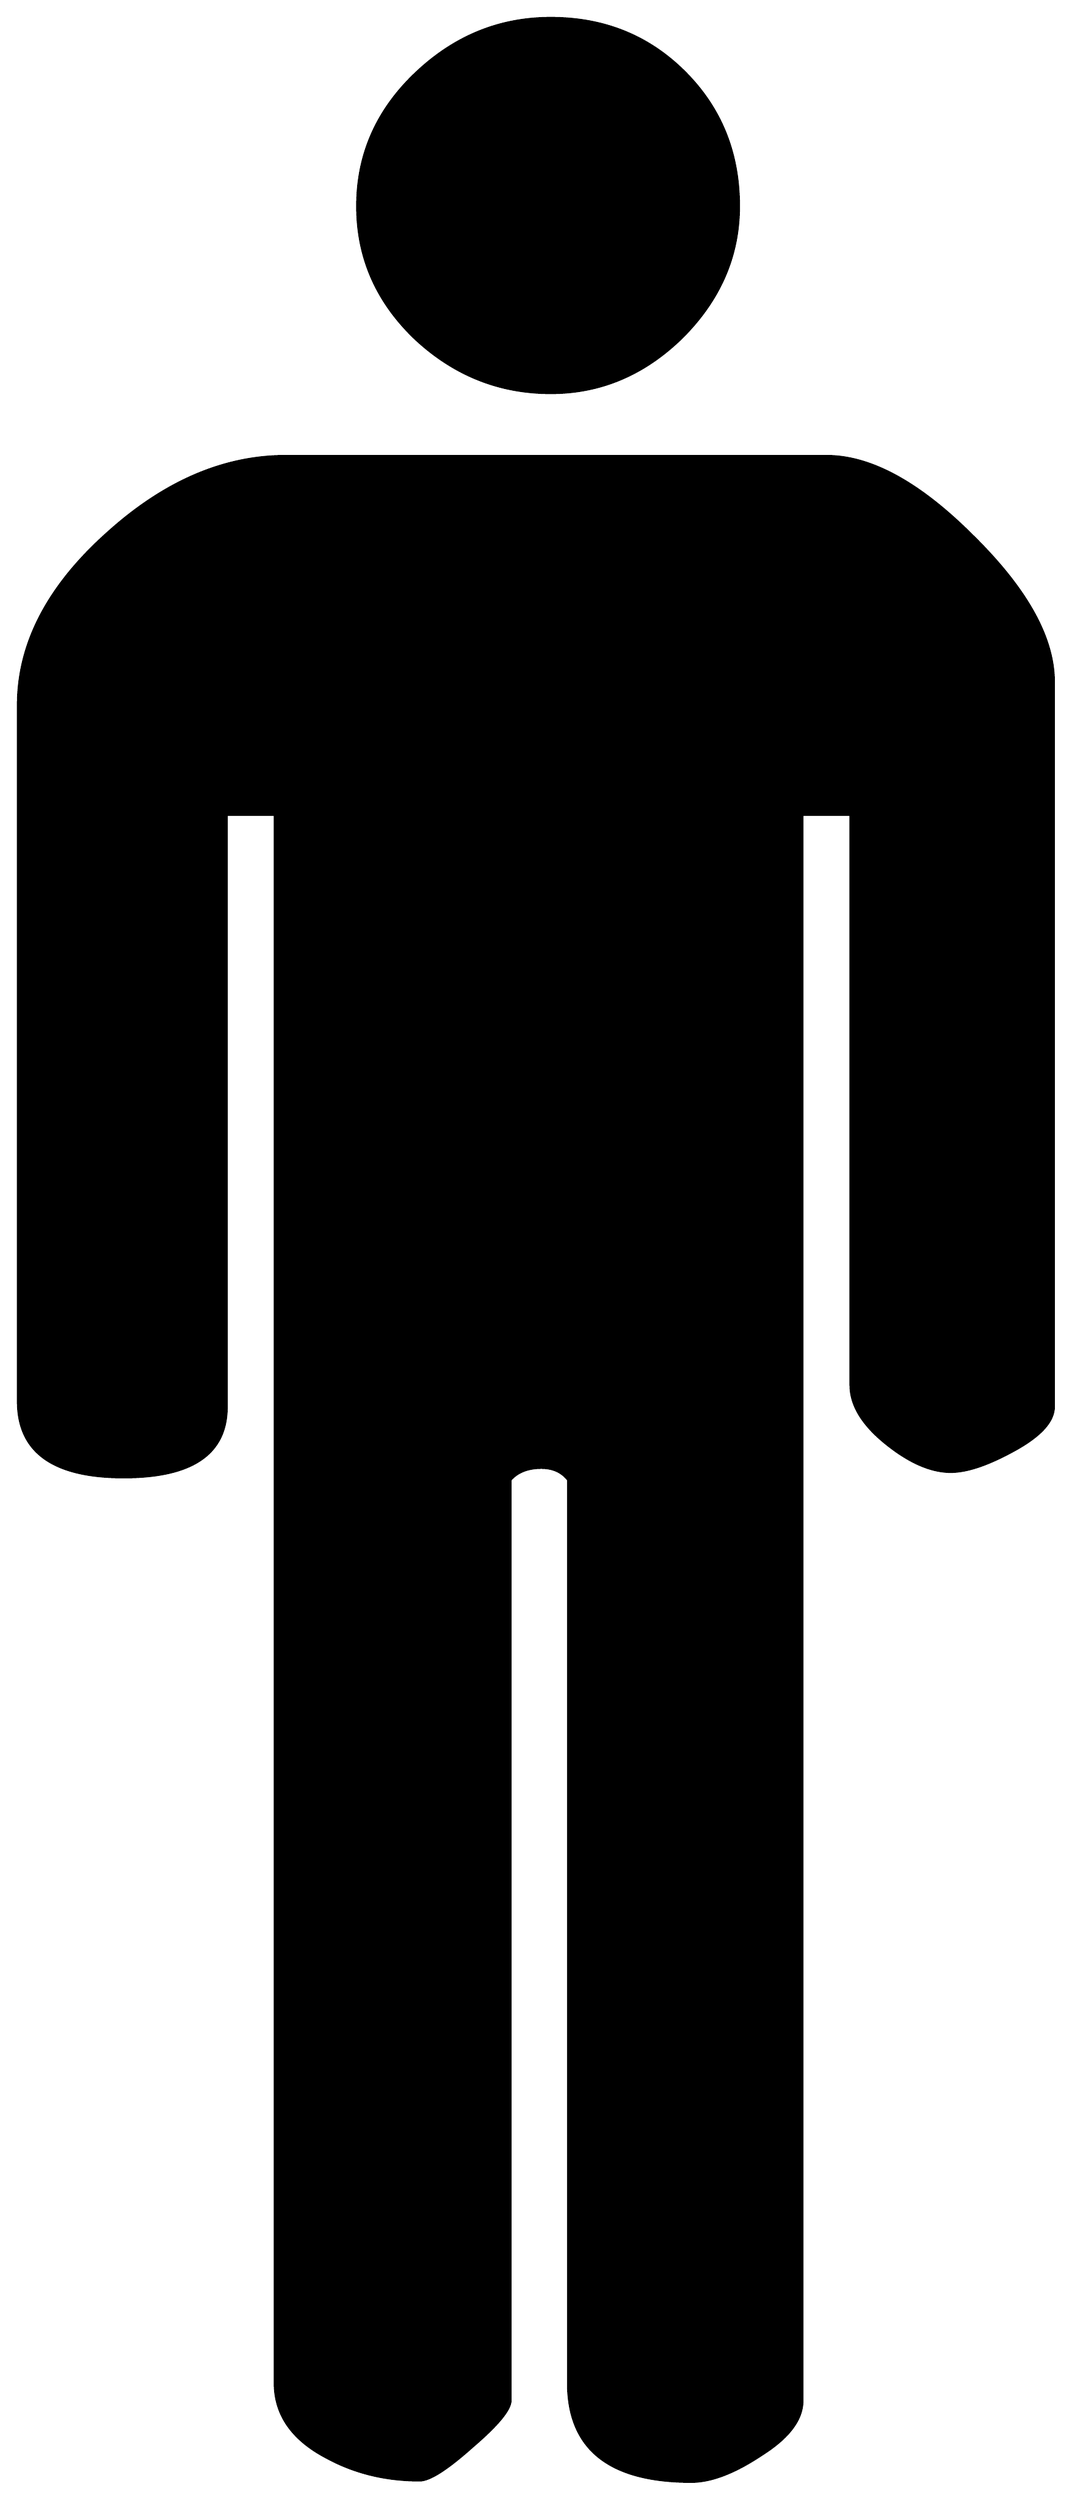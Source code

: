 


\begin{tikzpicture}[y=0.80pt, x=0.80pt, yscale=-1.0, xscale=1.0, inner sep=0pt, outer sep=0pt]
\begin{scope}[shift={(100.0,1702.0)},nonzero rule]
  \path[draw=.,fill=.,line width=1.600pt] (645.0,-1350.0) ..
    controls (645.0,-1313.333) and (631.0,-1281.0) ..
    (603.0,-1253.0) .. controls (575.0,-1225.667) and
    (542.667,-1212.0) .. (506.0,-1212.0) .. controls
    (468.0,-1212.0) and (434.667,-1225.333) .. (406.0,-1252.0) ..
    controls (377.333,-1279.333) and (363.0,-1312.0) ..
    (363.0,-1350.0) .. controls (363.0,-1388.0) and
    (377.333,-1420.667) .. (406.0,-1448.0) .. controls
    (434.667,-1475.333) and (468.0,-1489.0) .. (506.0,-1489.0) ..
    controls (545.333,-1489.0) and (578.333,-1475.667) ..
    (605.0,-1449.0) .. controls (631.667,-1422.333) and
    (645.0,-1389.333) .. (645.0,-1350.0) -- cycle(878.0,-462.0) ..
    controls (878.0,-451.333) and (868.333,-440.667) .. (849.0,-430.0)
    .. controls (829.667,-419.333) and (814.0,-414.0) ..
    (802.0,-414.0) .. controls (787.333,-414.0) and (771.333,-421.0)
    .. (754.0,-435.0) .. controls (736.667,-449.0) and
    (728.0,-463.333) .. (728.0,-478.0) -- (728.0,-900.0) --
    (692.0,-900.0) -- (692.0,273.0) .. controls (692.0,287.0)
    and (682.0,300.333) .. (662.0,313.0) .. controls (642.0,326.333)
    and (624.667,333.0) .. (610.0,333.0) .. controls (549.333,333.0)
    and (519.0,308.667) .. (519.0,260.0) -- (519.0,-408.0) ..
    controls (514.333,-414.0) and (507.667,-417.0) .. (499.0,-417.0)
    .. controls (489.0,-417.0) and (481.333,-414.0) ..
    (476.0,-408.0) -- (476.0,273.0) .. controls (476.0,279.667)
    and (466.667,291.0) .. (448.0,307.0) .. controls (429.333,323.667)
    and (416.333,332.0) .. (409.0,332.0) .. controls (383.667,332.0)
    and (360.667,326.333) .. (340.0,315.0) .. controls (314.667,301.667)
    and (302.0,283.333) .. (302.0,260.0) -- (302.0,-900.0) --
    (266.0,-900.0) -- (266.0,-462.0) .. controls (266.0,-427.333)
    and (240.667,-410.0) .. (190.0,-410.0) .. controls
    (138.0,-410.0) and (112.0,-428.667) .. (112.0,-466.0) --
    (112.0,-981.0) .. controls (112.0,-1026.333) and
    (134.0,-1068.667) .. (178.0,-1108.0) .. controls
    (220.0,-1146.0) and (264.0,-1165.0) .. (310.0,-1165.0) --
    (710.0,-1165.0) .. controls (742.667,-1165.0) and
    (778.667,-1145.333) .. (818.0,-1106.0) .. controls
    (858.0,-1066.667) and (878.0,-1030.667) .. (878.0,-998.0) --
    (878.0,-462.0) -- cycle;
\end{scope}

\end{tikzpicture}

